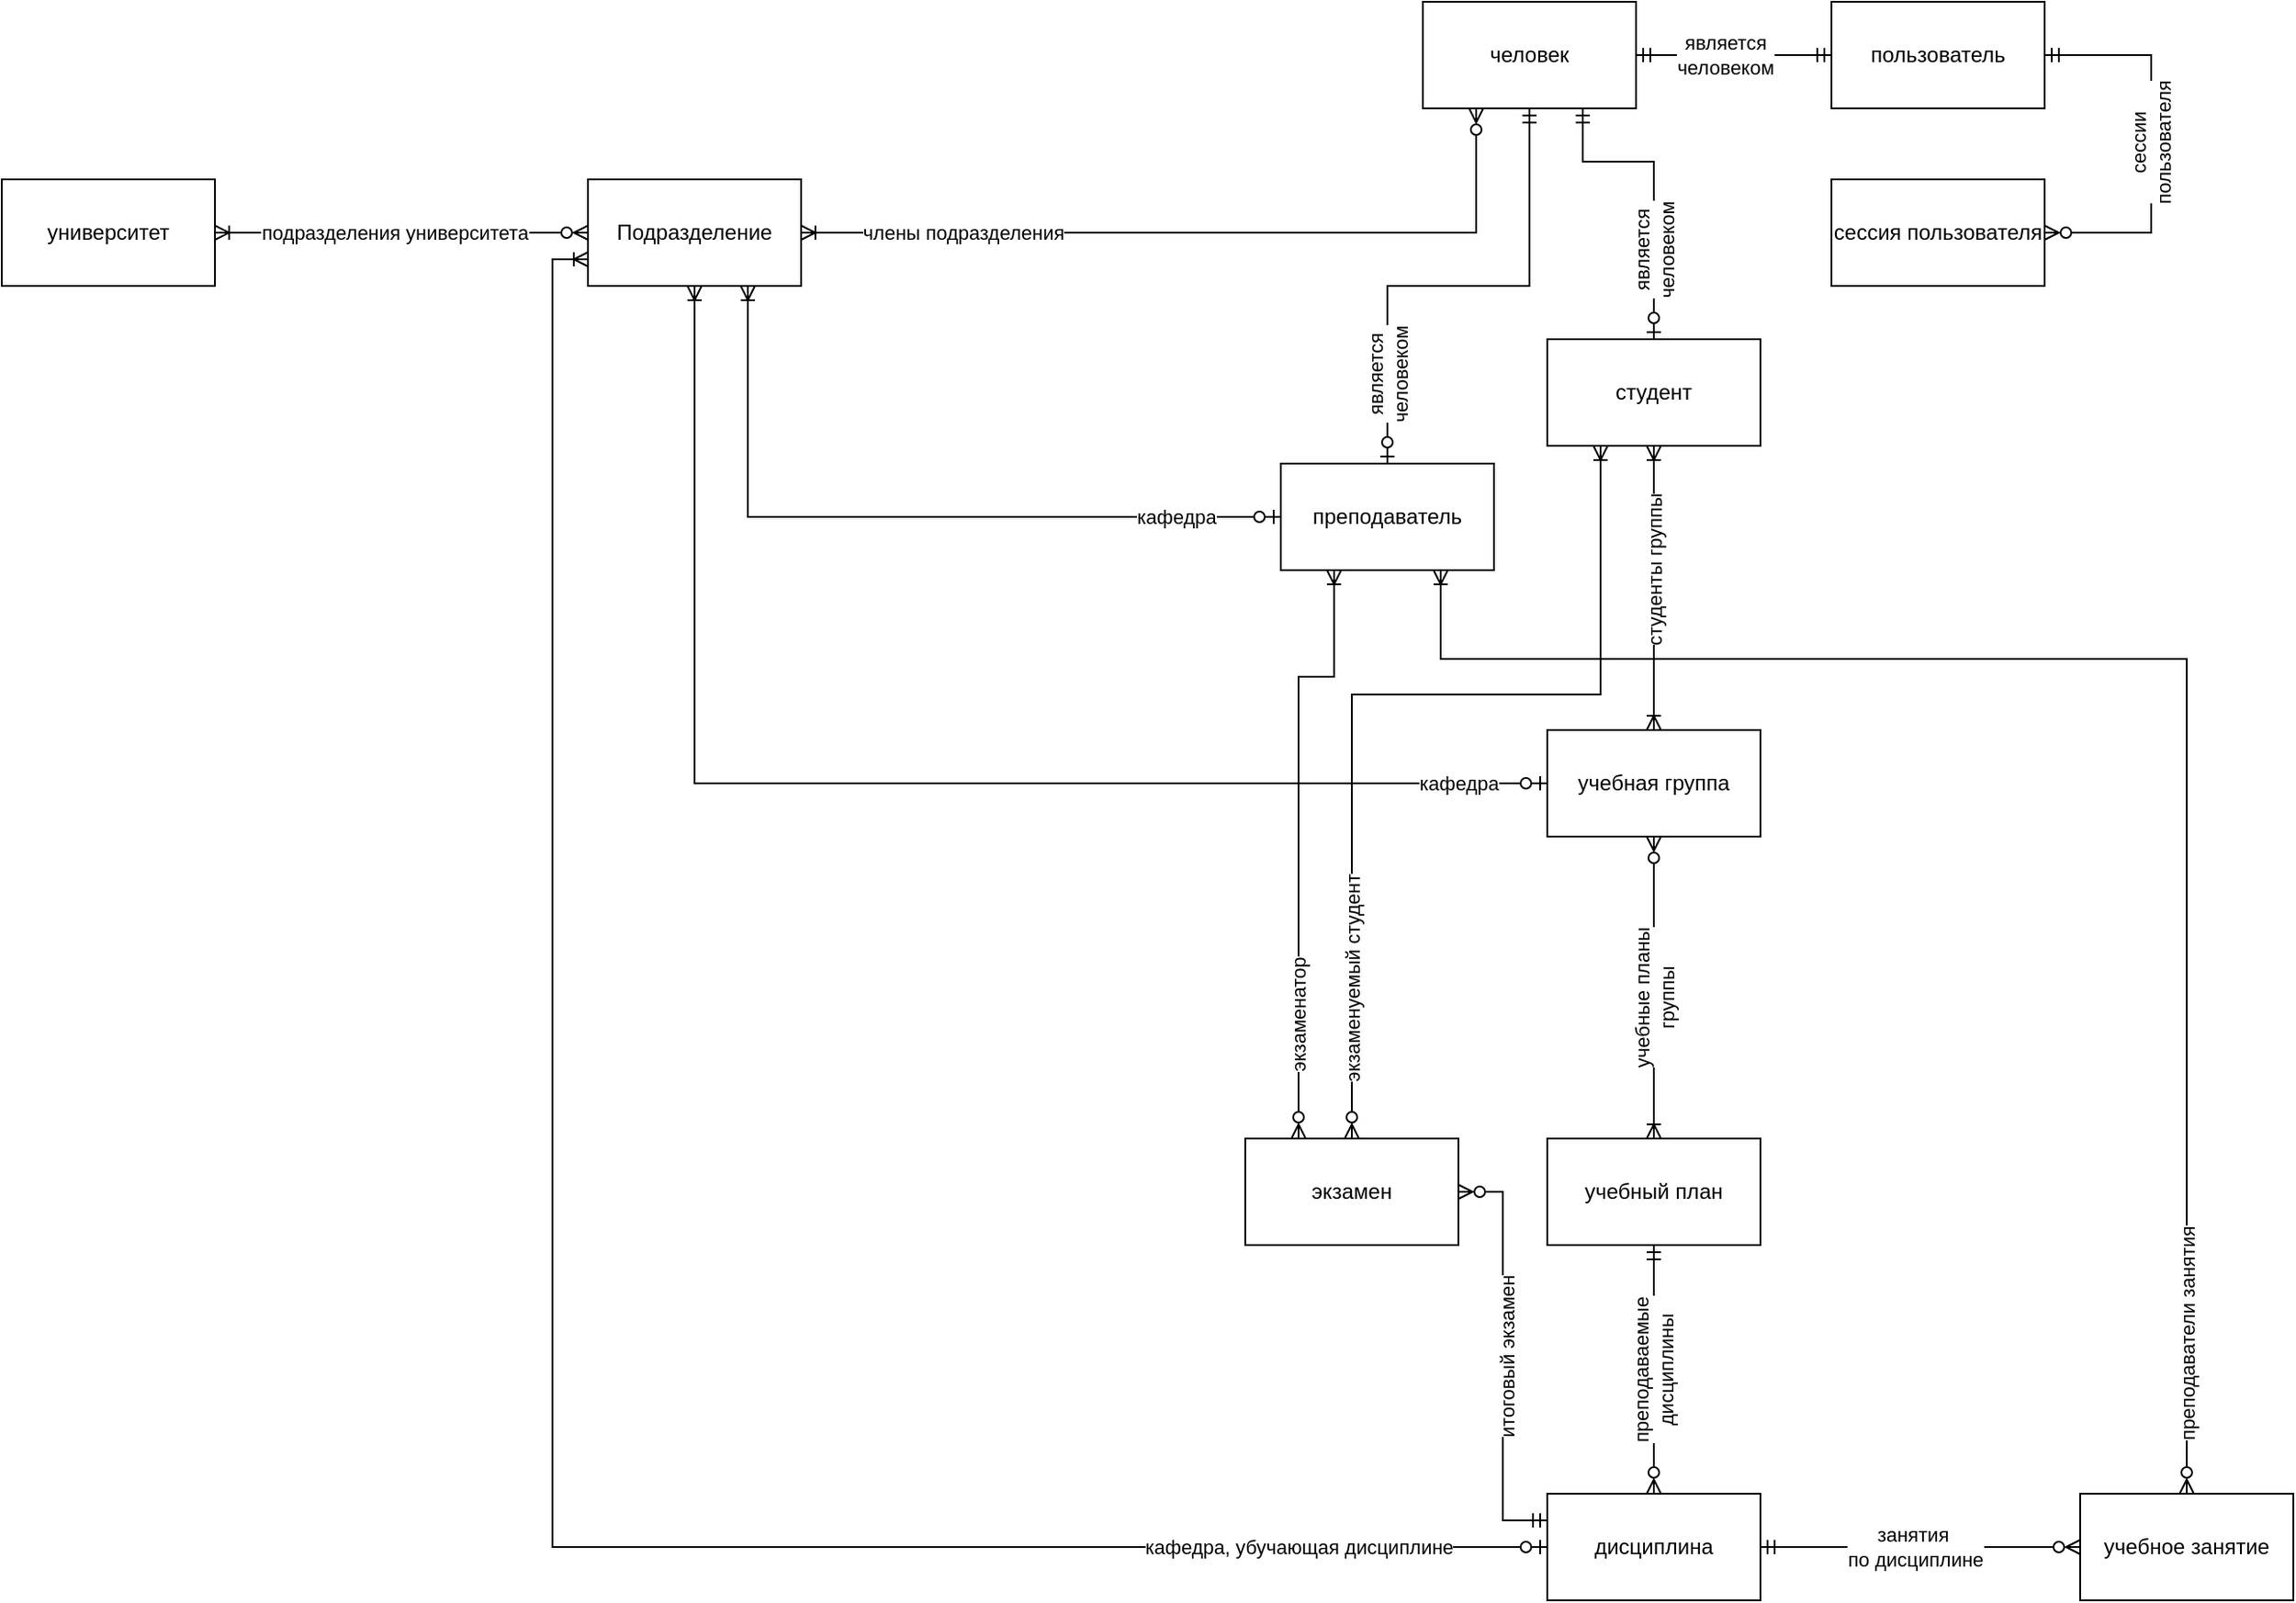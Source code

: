 <mxfile version="22.1.11" type="device">
  <diagram name="Page-1" id="9qV0mVujo0CiNgu5GX_R">
    <mxGraphModel dx="1295" dy="-399" grid="1" gridSize="10" guides="1" tooltips="1" connect="1" arrows="1" fold="1" page="1" pageScale="1" pageWidth="850" pageHeight="1100" math="0" shadow="0">
      <root>
        <mxCell id="0" />
        <mxCell id="1" parent="0" />
        <mxCell id="LA25k47LzqBasMrksX7p-4" style="edgeStyle=orthogonalEdgeStyle;rounded=0;orthogonalLoop=1;jettySize=auto;html=1;entryX=0;entryY=0.5;entryDx=0;entryDy=0;endArrow=ERmandOne;endFill=0;startArrow=ERmandOne;startFill=0;" parent="1" source="8-Jlzl90ZgGQKGN4hYhK-1" target="LA25k47LzqBasMrksX7p-1" edge="1">
          <mxGeometry relative="1" as="geometry" />
        </mxCell>
        <mxCell id="LA25k47LzqBasMrksX7p-46" value="&lt;div&gt;является&lt;/div&gt;&lt;div&gt;человеком&lt;br&gt;&lt;/div&gt;" style="edgeLabel;html=1;align=center;verticalAlign=middle;resizable=0;points=[];" parent="LA25k47LzqBasMrksX7p-4" vertex="1" connectable="0">
          <mxGeometry x="-0.335" relative="1" as="geometry">
            <mxPoint x="13" as="offset" />
          </mxGeometry>
        </mxCell>
        <mxCell id="8-Jlzl90ZgGQKGN4hYhK-1" value="человек" style="rounded=0;whiteSpace=wrap;html=1;" parent="1" vertex="1">
          <mxGeometry x="1450" y="1560" width="120" height="60" as="geometry" />
        </mxCell>
        <mxCell id="8-Jlzl90ZgGQKGN4hYhK-11" style="edgeStyle=orthogonalEdgeStyle;rounded=0;orthogonalLoop=1;jettySize=auto;html=1;entryX=1;entryY=0.5;entryDx=0;entryDy=0;endArrow=ERoneToMany;endFill=0;startArrow=ERzeroToMany;startFill=0;" parent="1" source="8-Jlzl90ZgGQKGN4hYhK-2" target="8-Jlzl90ZgGQKGN4hYhK-9" edge="1">
          <mxGeometry relative="1" as="geometry" />
        </mxCell>
        <mxCell id="LA25k47LzqBasMrksX7p-5" value="подразделения университета" style="edgeLabel;html=1;align=center;verticalAlign=middle;resizable=0;points=[];" parent="8-Jlzl90ZgGQKGN4hYhK-11" vertex="1" connectable="0">
          <mxGeometry x="0.186" y="-1" relative="1" as="geometry">
            <mxPoint x="15" y="1" as="offset" />
          </mxGeometry>
        </mxCell>
        <mxCell id="LA25k47LzqBasMrksX7p-31" style="edgeStyle=orthogonalEdgeStyle;rounded=0;orthogonalLoop=1;jettySize=auto;html=1;entryX=0.25;entryY=1;entryDx=0;entryDy=0;endArrow=ERzeroToMany;endFill=0;startArrow=ERoneToMany;startFill=0;" parent="1" source="8-Jlzl90ZgGQKGN4hYhK-2" target="8-Jlzl90ZgGQKGN4hYhK-1" edge="1">
          <mxGeometry relative="1" as="geometry" />
        </mxCell>
        <mxCell id="LA25k47LzqBasMrksX7p-32" value="члены подразделения" style="edgeLabel;html=1;align=center;verticalAlign=middle;resizable=0;points=[];" parent="LA25k47LzqBasMrksX7p-31" vertex="1" connectable="0">
          <mxGeometry x="-0.7" y="-2" relative="1" as="geometry">
            <mxPoint x="23" y="-2" as="offset" />
          </mxGeometry>
        </mxCell>
        <mxCell id="8-Jlzl90ZgGQKGN4hYhK-2" value="Подразделение" style="rounded=0;whiteSpace=wrap;html=1;" parent="1" vertex="1">
          <mxGeometry x="980" y="1660" width="120" height="60" as="geometry" />
        </mxCell>
        <mxCell id="8-Jlzl90ZgGQKGN4hYhK-9" value="университет" style="rounded=0;whiteSpace=wrap;html=1;" parent="1" vertex="1">
          <mxGeometry x="650" y="1660" width="120" height="60" as="geometry" />
        </mxCell>
        <mxCell id="8-Jlzl90ZgGQKGN4hYhK-13" style="edgeStyle=orthogonalEdgeStyle;rounded=0;orthogonalLoop=1;jettySize=auto;html=1;entryX=0.5;entryY=1;entryDx=0;entryDy=0;endArrow=ERmandOne;endFill=0;startArrow=ERzeroToOne;startFill=0;" parent="1" source="8-Jlzl90ZgGQKGN4hYhK-12" target="8-Jlzl90ZgGQKGN4hYhK-1" edge="1">
          <mxGeometry relative="1" as="geometry" />
        </mxCell>
        <mxCell id="LA25k47LzqBasMrksX7p-43" value="&lt;div&gt;является&lt;/div&gt;&lt;div&gt;человеком&lt;/div&gt;" style="edgeLabel;html=1;align=center;verticalAlign=middle;resizable=0;points=[];rotation=270;" parent="8-Jlzl90ZgGQKGN4hYhK-13" vertex="1" connectable="0">
          <mxGeometry x="-0.572" relative="1" as="geometry">
            <mxPoint y="10" as="offset" />
          </mxGeometry>
        </mxCell>
        <mxCell id="8-Jlzl90ZgGQKGN4hYhK-16" style="edgeStyle=orthogonalEdgeStyle;rounded=0;orthogonalLoop=1;jettySize=auto;html=1;entryX=0.75;entryY=1;entryDx=0;entryDy=0;endArrow=ERoneToMany;endFill=0;startArrow=ERzeroToOne;startFill=0;" parent="1" source="8-Jlzl90ZgGQKGN4hYhK-12" target="8-Jlzl90ZgGQKGN4hYhK-2" edge="1">
          <mxGeometry relative="1" as="geometry">
            <Array as="points">
              <mxPoint x="1070" y="1850" />
            </Array>
          </mxGeometry>
        </mxCell>
        <mxCell id="8-Jlzl90ZgGQKGN4hYhK-17" value="кафедра" style="edgeLabel;html=1;align=center;verticalAlign=middle;resizable=0;points=[];" parent="8-Jlzl90ZgGQKGN4hYhK-16" vertex="1" connectable="0">
          <mxGeometry x="-0.256" y="4" relative="1" as="geometry">
            <mxPoint x="101" y="-4" as="offset" />
          </mxGeometry>
        </mxCell>
        <mxCell id="8-Jlzl90ZgGQKGN4hYhK-12" value="преподаватель" style="rounded=0;whiteSpace=wrap;html=1;" parent="1" vertex="1">
          <mxGeometry x="1370" y="1820" width="120" height="60" as="geometry" />
        </mxCell>
        <mxCell id="8-Jlzl90ZgGQKGN4hYhK-15" style="edgeStyle=orthogonalEdgeStyle;rounded=0;orthogonalLoop=1;jettySize=auto;html=1;entryX=0.75;entryY=1;entryDx=0;entryDy=0;endArrow=ERmandOne;endFill=0;startArrow=ERzeroToOne;startFill=0;" parent="1" source="8-Jlzl90ZgGQKGN4hYhK-14" target="8-Jlzl90ZgGQKGN4hYhK-1" edge="1">
          <mxGeometry relative="1" as="geometry">
            <Array as="points">
              <mxPoint x="1580" y="1650" />
              <mxPoint x="1540" y="1650" />
            </Array>
          </mxGeometry>
        </mxCell>
        <mxCell id="LA25k47LzqBasMrksX7p-45" value="&lt;div&gt;является&lt;/div&gt;&lt;div&gt;человеком&lt;/div&gt;" style="edgeLabel;html=1;align=center;verticalAlign=middle;resizable=0;points=[];rotation=270;" parent="8-Jlzl90ZgGQKGN4hYhK-15" vertex="1" connectable="0">
          <mxGeometry x="-0.485" y="3" relative="1" as="geometry">
            <mxPoint x="3" y="-6" as="offset" />
          </mxGeometry>
        </mxCell>
        <mxCell id="8-Jlzl90ZgGQKGN4hYhK-21" style="edgeStyle=orthogonalEdgeStyle;rounded=0;orthogonalLoop=1;jettySize=auto;html=1;entryX=0.5;entryY=0;entryDx=0;entryDy=0;endArrow=ERoneToMany;endFill=0;startArrow=ERoneToMany;startFill=0;" parent="1" source="8-Jlzl90ZgGQKGN4hYhK-14" target="8-Jlzl90ZgGQKGN4hYhK-18" edge="1">
          <mxGeometry relative="1" as="geometry" />
        </mxCell>
        <mxCell id="LA25k47LzqBasMrksX7p-42" value="&lt;div&gt;студенты группы&lt;br&gt;&lt;/div&gt;" style="edgeLabel;html=1;align=center;verticalAlign=middle;resizable=0;points=[];rotation=270;" parent="8-Jlzl90ZgGQKGN4hYhK-21" vertex="1" connectable="0">
          <mxGeometry x="-0.028" y="2" relative="1" as="geometry">
            <mxPoint x="-2" y="-8" as="offset" />
          </mxGeometry>
        </mxCell>
        <mxCell id="8-Jlzl90ZgGQKGN4hYhK-14" value="студент" style="rounded=0;whiteSpace=wrap;html=1;" parent="1" vertex="1">
          <mxGeometry x="1520" y="1750" width="120" height="60" as="geometry" />
        </mxCell>
        <mxCell id="8-Jlzl90ZgGQKGN4hYhK-19" style="edgeStyle=orthogonalEdgeStyle;rounded=0;orthogonalLoop=1;jettySize=auto;html=1;entryX=0.5;entryY=1;entryDx=0;entryDy=0;endArrow=ERoneToMany;endFill=0;startArrow=ERzeroToOne;startFill=0;exitX=0;exitY=0.5;exitDx=0;exitDy=0;" parent="1" source="8-Jlzl90ZgGQKGN4hYhK-18" target="8-Jlzl90ZgGQKGN4hYhK-2" edge="1">
          <mxGeometry relative="1" as="geometry" />
        </mxCell>
        <mxCell id="8-Jlzl90ZgGQKGN4hYhK-20" value="кафедра" style="edgeLabel;html=1;align=center;verticalAlign=middle;resizable=0;points=[];" parent="8-Jlzl90ZgGQKGN4hYhK-19" vertex="1" connectable="0">
          <mxGeometry x="-0.698" y="2" relative="1" as="geometry">
            <mxPoint x="65" y="-2" as="offset" />
          </mxGeometry>
        </mxCell>
        <mxCell id="8-Jlzl90ZgGQKGN4hYhK-23" style="edgeStyle=orthogonalEdgeStyle;rounded=0;orthogonalLoop=1;jettySize=auto;html=1;endArrow=ERoneToMany;endFill=0;startArrow=ERzeroToMany;startFill=0;" parent="1" source="8-Jlzl90ZgGQKGN4hYhK-18" target="8-Jlzl90ZgGQKGN4hYhK-22" edge="1">
          <mxGeometry relative="1" as="geometry" />
        </mxCell>
        <mxCell id="LA25k47LzqBasMrksX7p-38" value="&lt;div&gt;учебные планы&lt;/div&gt;&lt;div&gt;группы&lt;/div&gt;" style="edgeLabel;html=1;align=center;verticalAlign=middle;resizable=0;points=[];rotation=270;" parent="8-Jlzl90ZgGQKGN4hYhK-23" vertex="1" connectable="0">
          <mxGeometry x="0.26" y="-1" relative="1" as="geometry">
            <mxPoint x="1" y="-16" as="offset" />
          </mxGeometry>
        </mxCell>
        <mxCell id="8-Jlzl90ZgGQKGN4hYhK-18" value="учебная группа" style="rounded=0;whiteSpace=wrap;html=1;" parent="1" vertex="1">
          <mxGeometry x="1520" y="1970" width="120" height="60" as="geometry" />
        </mxCell>
        <mxCell id="8-Jlzl90ZgGQKGN4hYhK-22" value="учебный план" style="rounded=0;whiteSpace=wrap;html=1;" parent="1" vertex="1">
          <mxGeometry x="1520" y="2200" width="120" height="60" as="geometry" />
        </mxCell>
        <mxCell id="8-Jlzl90ZgGQKGN4hYhK-29" style="edgeStyle=orthogonalEdgeStyle;rounded=0;orthogonalLoop=1;jettySize=auto;html=1;entryX=0;entryY=0.75;entryDx=0;entryDy=0;endArrow=ERoneToMany;endFill=0;startArrow=ERzeroToOne;startFill=0;exitX=0;exitY=0.5;exitDx=0;exitDy=0;" parent="1" source="8-Jlzl90ZgGQKGN4hYhK-25" target="8-Jlzl90ZgGQKGN4hYhK-2" edge="1">
          <mxGeometry relative="1" as="geometry">
            <mxPoint x="1220" y="2410" as="sourcePoint" />
          </mxGeometry>
        </mxCell>
        <mxCell id="8-Jlzl90ZgGQKGN4hYhK-30" value="кафедра, убучающая дисциплине" style="edgeLabel;html=1;align=center;verticalAlign=middle;resizable=0;points=[];" parent="8-Jlzl90ZgGQKGN4hYhK-29" vertex="1" connectable="0">
          <mxGeometry x="-0.802" y="-2" relative="1" as="geometry">
            <mxPoint x="-11" y="2" as="offset" />
          </mxGeometry>
        </mxCell>
        <mxCell id="8-Jlzl90ZgGQKGN4hYhK-25" value="дисциплина" style="rounded=0;whiteSpace=wrap;html=1;" parent="1" vertex="1">
          <mxGeometry x="1520" y="2400" width="120" height="60" as="geometry" />
        </mxCell>
        <mxCell id="8-Jlzl90ZgGQKGN4hYhK-28" style="edgeStyle=orthogonalEdgeStyle;rounded=0;orthogonalLoop=1;jettySize=auto;html=1;endArrow=ERmandOne;endFill=0;startArrow=ERzeroToMany;startFill=0;entryX=0.5;entryY=1;entryDx=0;entryDy=0;" parent="1" source="8-Jlzl90ZgGQKGN4hYhK-25" target="8-Jlzl90ZgGQKGN4hYhK-22" edge="1">
          <mxGeometry relative="1" as="geometry">
            <mxPoint x="1580" y="2250" as="targetPoint" />
          </mxGeometry>
        </mxCell>
        <mxCell id="LA25k47LzqBasMrksX7p-39" value="&lt;div&gt;преподаваемые&lt;/div&gt;&lt;div&gt;дисциплины&lt;/div&gt;" style="edgeLabel;html=1;align=center;verticalAlign=middle;resizable=0;points=[];rotation=270;" parent="8-Jlzl90ZgGQKGN4hYhK-28" vertex="1" connectable="0">
          <mxGeometry x="0.139" y="-1" relative="1" as="geometry">
            <mxPoint x="-1" y="10" as="offset" />
          </mxGeometry>
        </mxCell>
        <mxCell id="8-Jlzl90ZgGQKGN4hYhK-32" style="edgeStyle=orthogonalEdgeStyle;rounded=0;orthogonalLoop=1;jettySize=auto;html=1;entryX=1;entryY=0.5;entryDx=0;entryDy=0;endArrow=ERmandOne;endFill=0;startArrow=ERzeroToMany;startFill=0;" parent="1" source="8-Jlzl90ZgGQKGN4hYhK-31" target="8-Jlzl90ZgGQKGN4hYhK-25" edge="1">
          <mxGeometry relative="1" as="geometry" />
        </mxCell>
        <mxCell id="LA25k47LzqBasMrksX7p-40" value="&lt;div&gt;занятия&amp;nbsp;&lt;/div&gt;&lt;div&gt;по дисциплине&lt;br&gt; &lt;/div&gt;" style="edgeLabel;html=1;align=center;verticalAlign=middle;resizable=0;points=[];" parent="8-Jlzl90ZgGQKGN4hYhK-32" vertex="1" connectable="0">
          <mxGeometry x="0.344" y="-1" relative="1" as="geometry">
            <mxPoint x="28" y="1" as="offset" />
          </mxGeometry>
        </mxCell>
        <mxCell id="LA25k47LzqBasMrksX7p-17" style="edgeStyle=orthogonalEdgeStyle;rounded=0;orthogonalLoop=1;jettySize=auto;html=1;entryX=0.75;entryY=1;entryDx=0;entryDy=0;endArrow=ERoneToMany;endFill=0;startArrow=ERzeroToMany;startFill=0;exitX=0.5;exitY=0;exitDx=0;exitDy=0;" parent="1" source="8-Jlzl90ZgGQKGN4hYhK-31" target="8-Jlzl90ZgGQKGN4hYhK-12" edge="1">
          <mxGeometry relative="1" as="geometry">
            <mxPoint x="1880" y="2370" as="sourcePoint" />
            <Array as="points">
              <mxPoint x="1880" y="1930" />
              <mxPoint x="1460" y="1930" />
            </Array>
          </mxGeometry>
        </mxCell>
        <mxCell id="LA25k47LzqBasMrksX7p-20" value="преподаватели занятия" style="edgeLabel;html=1;align=center;verticalAlign=middle;resizable=0;points=[];rotation=270;" parent="LA25k47LzqBasMrksX7p-17" vertex="1" connectable="0">
          <mxGeometry x="-0.551" y="-1" relative="1" as="geometry">
            <mxPoint x="-1" y="121" as="offset" />
          </mxGeometry>
        </mxCell>
        <mxCell id="8-Jlzl90ZgGQKGN4hYhK-31" value="&lt;div&gt;учебное занятие&lt;/div&gt;" style="rounded=0;whiteSpace=wrap;html=1;" parent="1" vertex="1">
          <mxGeometry x="1820" y="2400" width="120" height="60" as="geometry" />
        </mxCell>
        <mxCell id="8-Jlzl90ZgGQKGN4hYhK-40" style="edgeStyle=orthogonalEdgeStyle;rounded=0;orthogonalLoop=1;jettySize=auto;html=1;entryX=0;entryY=0.25;entryDx=0;entryDy=0;endArrow=ERmandOne;endFill=0;startArrow=ERzeroToMany;startFill=0;" parent="1" source="8-Jlzl90ZgGQKGN4hYhK-39" target="8-Jlzl90ZgGQKGN4hYhK-25" edge="1">
          <mxGeometry relative="1" as="geometry" />
        </mxCell>
        <mxCell id="LA25k47LzqBasMrksX7p-37" value="&lt;div&gt;итоговый экзамен&lt;/div&gt;" style="edgeLabel;html=1;align=center;verticalAlign=middle;resizable=0;points=[];rotation=270;" parent="8-Jlzl90ZgGQKGN4hYhK-40" vertex="1" connectable="0">
          <mxGeometry x="-0.048" y="2" relative="1" as="geometry">
            <mxPoint y="6" as="offset" />
          </mxGeometry>
        </mxCell>
        <mxCell id="LA25k47LzqBasMrksX7p-24" style="edgeStyle=orthogonalEdgeStyle;rounded=0;orthogonalLoop=1;jettySize=auto;html=1;exitX=0.5;exitY=0;exitDx=0;exitDy=0;entryX=0.25;entryY=1;entryDx=0;entryDy=0;endArrow=ERoneToMany;endFill=0;startArrow=ERzeroToMany;startFill=0;" parent="1" source="8-Jlzl90ZgGQKGN4hYhK-39" target="8-Jlzl90ZgGQKGN4hYhK-14" edge="1">
          <mxGeometry relative="1" as="geometry">
            <Array as="points">
              <mxPoint x="1410" y="1950" />
              <mxPoint x="1550" y="1950" />
            </Array>
          </mxGeometry>
        </mxCell>
        <mxCell id="LA25k47LzqBasMrksX7p-25" value="экзаменуемый студент" style="edgeLabel;html=1;align=center;verticalAlign=middle;resizable=0;points=[];rotation=270;" parent="LA25k47LzqBasMrksX7p-24" vertex="1" connectable="0">
          <mxGeometry x="0.238" y="-1" relative="1" as="geometry">
            <mxPoint x="-78" y="159" as="offset" />
          </mxGeometry>
        </mxCell>
        <mxCell id="LA25k47LzqBasMrksX7p-27" style="edgeStyle=orthogonalEdgeStyle;rounded=0;orthogonalLoop=1;jettySize=auto;html=1;exitX=0.25;exitY=0;exitDx=0;exitDy=0;entryX=0.25;entryY=1;entryDx=0;entryDy=0;endArrow=ERoneToMany;endFill=0;startArrow=ERzeroToMany;startFill=0;" parent="1" source="8-Jlzl90ZgGQKGN4hYhK-39" target="8-Jlzl90ZgGQKGN4hYhK-12" edge="1">
          <mxGeometry relative="1" as="geometry">
            <Array as="points">
              <mxPoint x="1380" y="1940" />
              <mxPoint x="1400" y="1940" />
            </Array>
          </mxGeometry>
        </mxCell>
        <mxCell id="LA25k47LzqBasMrksX7p-29" value="экзаменатор" style="edgeLabel;html=1;align=center;verticalAlign=middle;resizable=0;points=[];rotation=270;" parent="LA25k47LzqBasMrksX7p-27" vertex="1" connectable="0">
          <mxGeometry x="-0.455" y="-3" relative="1" as="geometry">
            <mxPoint x="-3" y="23" as="offset" />
          </mxGeometry>
        </mxCell>
        <mxCell id="8-Jlzl90ZgGQKGN4hYhK-39" value="&lt;div&gt;экзамен&lt;/div&gt;" style="rounded=0;whiteSpace=wrap;html=1;" parent="1" vertex="1">
          <mxGeometry x="1350" y="2200" width="120" height="60" as="geometry" />
        </mxCell>
        <mxCell id="LA25k47LzqBasMrksX7p-3" style="edgeStyle=orthogonalEdgeStyle;rounded=0;orthogonalLoop=1;jettySize=auto;html=1;entryX=1;entryY=0.5;entryDx=0;entryDy=0;endArrow=ERzeroToMany;endFill=0;startArrow=ERmandOne;startFill=0;exitX=1;exitY=0.5;exitDx=0;exitDy=0;" parent="1" source="LA25k47LzqBasMrksX7p-1" target="LA25k47LzqBasMrksX7p-2" edge="1">
          <mxGeometry relative="1" as="geometry">
            <Array as="points">
              <mxPoint x="1860" y="1590" />
              <mxPoint x="1860" y="1690" />
            </Array>
          </mxGeometry>
        </mxCell>
        <mxCell id="LA25k47LzqBasMrksX7p-47" value="&lt;div&gt;сессии&lt;/div&gt;&lt;div&gt;пользователя&lt;/div&gt;" style="edgeLabel;html=1;align=center;verticalAlign=middle;resizable=0;points=[];rotation=270;" parent="LA25k47LzqBasMrksX7p-3" vertex="1" connectable="0">
          <mxGeometry x="-0.085" y="-3" relative="1" as="geometry">
            <mxPoint x="3" y="9" as="offset" />
          </mxGeometry>
        </mxCell>
        <mxCell id="LA25k47LzqBasMrksX7p-1" value="пользователь" style="rounded=0;whiteSpace=wrap;html=1;" parent="1" vertex="1">
          <mxGeometry x="1680" y="1560" width="120" height="60" as="geometry" />
        </mxCell>
        <mxCell id="LA25k47LzqBasMrksX7p-2" value="сессия пользователя" style="rounded=0;whiteSpace=wrap;html=1;" parent="1" vertex="1">
          <mxGeometry x="1680" y="1660" width="120" height="60" as="geometry" />
        </mxCell>
      </root>
    </mxGraphModel>
  </diagram>
</mxfile>
